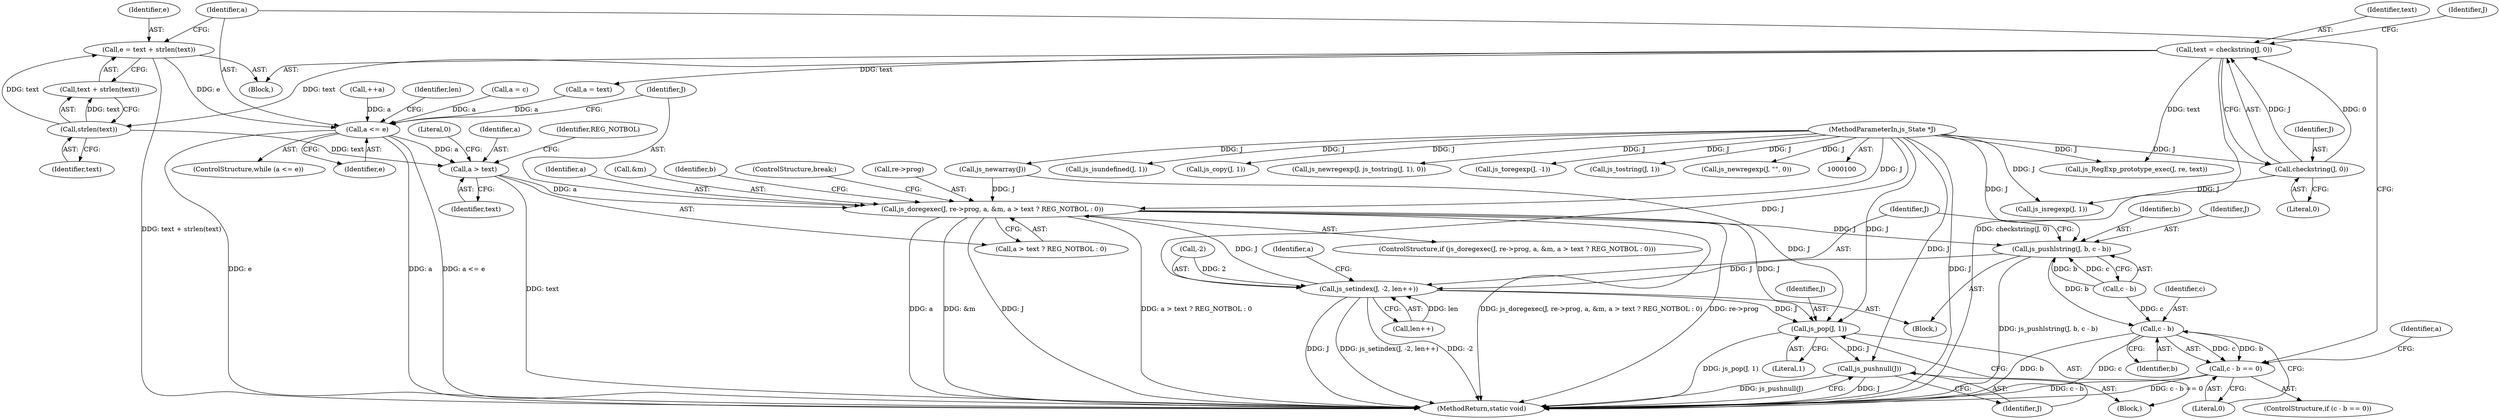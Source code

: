 digraph "0_mujs_00d4606c3baf813b7b1c176823b2729bf51002a2_1@integer" {
"1000171" [label="(Call,e = text + strlen(text))"];
"1000175" [label="(Call,strlen(text))"];
"1000111" [label="(Call,text = checkstring(J, 0))"];
"1000113" [label="(Call,checkstring(J, 0))"];
"1000101" [label="(MethodParameterIn,js_State *J)"];
"1000178" [label="(Call,a <= e)"];
"1000192" [label="(Call,a > text)"];
"1000183" [label="(Call,js_doregexec(J, re->prog, a, &m, a > text ? REG_NOTBOL : 0))"];
"1000216" [label="(Call,js_pushlstring(J, b, c - b))"];
"1000222" [label="(Call,js_setindex(J, -2, len++))"];
"1000244" [label="(Call,js_pop(J, 1))"];
"1000247" [label="(Call,js_pushnull(J))"];
"1000233" [label="(Call,c - b)"];
"1000232" [label="(Call,c - b == 0)"];
"1000249" [label="(MethodReturn,static void)"];
"1000226" [label="(Call,len++)"];
"1000189" [label="(Call,&m)"];
"1000184" [label="(Identifier,J)"];
"1000111" [label="(Call,text = checkstring(J, 0))"];
"1000247" [label="(Call,js_pushnull(J))"];
"1000117" [label="(Call,js_isregexp(J, 1))"];
"1000125" [label="(Call,js_isundefined(J, 1))"];
"1000102" [label="(Block,)"];
"1000244" [label="(Call,js_pop(J, 1))"];
"1000219" [label="(Call,c - b)"];
"1000101" [label="(MethodParameterIn,js_State *J)"];
"1000182" [label="(ControlStructure,if (js_doregexec(J, re->prog, a, &m, a > text ? REG_NOTBOL : 0)))"];
"1000179" [label="(Identifier,a)"];
"1000163" [label="(Call,js_newarray(J))"];
"1000199" [label="(Identifier,b)"];
"1000223" [label="(Identifier,J)"];
"1000243" [label="(Block,)"];
"1000114" [label="(Identifier,J)"];
"1000237" [label="(Call,++a)"];
"1000197" [label="(ControlStructure,break;)"];
"1000232" [label="(Call,c - b == 0)"];
"1000235" [label="(Identifier,b)"];
"1000120" [label="(Call,js_copy(J, 1))"];
"1000115" [label="(Literal,0)"];
"1000180" [label="(Identifier,e)"];
"1000194" [label="(Identifier,text)"];
"1000196" [label="(Literal,0)"];
"1000236" [label="(Literal,0)"];
"1000133" [label="(Call,js_newregexp(J, js_tostring(J, 1), 0))"];
"1000178" [label="(Call,a <= e)"];
"1000113" [label="(Call,checkstring(J, 0))"];
"1000118" [label="(Identifier,J)"];
"1000141" [label="(Call,js_toregexp(J, -1))"];
"1000135" [label="(Call,js_tostring(J, 1))"];
"1000193" [label="(Identifier,a)"];
"1000173" [label="(Call,text + strlen(text))"];
"1000191" [label="(Call,a > text ? REG_NOTBOL : 0)"];
"1000176" [label="(Identifier,text)"];
"1000168" [label="(Call,a = text)"];
"1000112" [label="(Identifier,text)"];
"1000241" [label="(Identifier,len)"];
"1000216" [label="(Call,js_pushlstring(J, b, c - b))"];
"1000128" [label="(Call,js_newregexp(J, \"\", 0))"];
"1000246" [label="(Literal,1)"];
"1000238" [label="(Identifier,a)"];
"1000175" [label="(Call,strlen(text))"];
"1000172" [label="(Identifier,e)"];
"1000222" [label="(Call,js_setindex(J, -2, len++))"];
"1000192" [label="(Call,a > text)"];
"1000183" [label="(Call,js_doregexec(J, re->prog, a, &m, a > text ? REG_NOTBOL : 0))"];
"1000195" [label="(Identifier,REG_NOTBOL)"];
"1000217" [label="(Identifier,J)"];
"1000224" [label="(Call,-2)"];
"1000228" [label="(Call,a = c)"];
"1000231" [label="(ControlStructure,if (c - b == 0))"];
"1000218" [label="(Identifier,b)"];
"1000185" [label="(Call,re->prog)"];
"1000181" [label="(Block,)"];
"1000177" [label="(ControlStructure,while (a <= e))"];
"1000233" [label="(Call,c - b)"];
"1000245" [label="(Identifier,J)"];
"1000234" [label="(Identifier,c)"];
"1000171" [label="(Call,e = text + strlen(text))"];
"1000248" [label="(Identifier,J)"];
"1000229" [label="(Identifier,a)"];
"1000153" [label="(Call,js_RegExp_prototype_exec(J, re, text))"];
"1000188" [label="(Identifier,a)"];
"1000171" -> "1000102"  [label="AST: "];
"1000171" -> "1000173"  [label="CFG: "];
"1000172" -> "1000171"  [label="AST: "];
"1000173" -> "1000171"  [label="AST: "];
"1000179" -> "1000171"  [label="CFG: "];
"1000171" -> "1000249"  [label="DDG: text + strlen(text)"];
"1000175" -> "1000171"  [label="DDG: text"];
"1000171" -> "1000178"  [label="DDG: e"];
"1000175" -> "1000173"  [label="AST: "];
"1000175" -> "1000176"  [label="CFG: "];
"1000176" -> "1000175"  [label="AST: "];
"1000173" -> "1000175"  [label="CFG: "];
"1000175" -> "1000173"  [label="DDG: text"];
"1000111" -> "1000175"  [label="DDG: text"];
"1000175" -> "1000192"  [label="DDG: text"];
"1000111" -> "1000102"  [label="AST: "];
"1000111" -> "1000113"  [label="CFG: "];
"1000112" -> "1000111"  [label="AST: "];
"1000113" -> "1000111"  [label="AST: "];
"1000118" -> "1000111"  [label="CFG: "];
"1000111" -> "1000249"  [label="DDG: checkstring(J, 0)"];
"1000113" -> "1000111"  [label="DDG: J"];
"1000113" -> "1000111"  [label="DDG: 0"];
"1000111" -> "1000153"  [label="DDG: text"];
"1000111" -> "1000168"  [label="DDG: text"];
"1000113" -> "1000115"  [label="CFG: "];
"1000114" -> "1000113"  [label="AST: "];
"1000115" -> "1000113"  [label="AST: "];
"1000101" -> "1000113"  [label="DDG: J"];
"1000113" -> "1000117"  [label="DDG: J"];
"1000101" -> "1000100"  [label="AST: "];
"1000101" -> "1000249"  [label="DDG: J"];
"1000101" -> "1000117"  [label="DDG: J"];
"1000101" -> "1000120"  [label="DDG: J"];
"1000101" -> "1000125"  [label="DDG: J"];
"1000101" -> "1000128"  [label="DDG: J"];
"1000101" -> "1000133"  [label="DDG: J"];
"1000101" -> "1000135"  [label="DDG: J"];
"1000101" -> "1000141"  [label="DDG: J"];
"1000101" -> "1000153"  [label="DDG: J"];
"1000101" -> "1000163"  [label="DDG: J"];
"1000101" -> "1000183"  [label="DDG: J"];
"1000101" -> "1000216"  [label="DDG: J"];
"1000101" -> "1000222"  [label="DDG: J"];
"1000101" -> "1000244"  [label="DDG: J"];
"1000101" -> "1000247"  [label="DDG: J"];
"1000178" -> "1000177"  [label="AST: "];
"1000178" -> "1000180"  [label="CFG: "];
"1000179" -> "1000178"  [label="AST: "];
"1000180" -> "1000178"  [label="AST: "];
"1000184" -> "1000178"  [label="CFG: "];
"1000241" -> "1000178"  [label="CFG: "];
"1000178" -> "1000249"  [label="DDG: a"];
"1000178" -> "1000249"  [label="DDG: a <= e"];
"1000178" -> "1000249"  [label="DDG: e"];
"1000168" -> "1000178"  [label="DDG: a"];
"1000237" -> "1000178"  [label="DDG: a"];
"1000228" -> "1000178"  [label="DDG: a"];
"1000178" -> "1000192"  [label="DDG: a"];
"1000192" -> "1000191"  [label="AST: "];
"1000192" -> "1000194"  [label="CFG: "];
"1000193" -> "1000192"  [label="AST: "];
"1000194" -> "1000192"  [label="AST: "];
"1000195" -> "1000192"  [label="CFG: "];
"1000196" -> "1000192"  [label="CFG: "];
"1000192" -> "1000249"  [label="DDG: text"];
"1000192" -> "1000183"  [label="DDG: a"];
"1000183" -> "1000182"  [label="AST: "];
"1000183" -> "1000191"  [label="CFG: "];
"1000184" -> "1000183"  [label="AST: "];
"1000185" -> "1000183"  [label="AST: "];
"1000188" -> "1000183"  [label="AST: "];
"1000189" -> "1000183"  [label="AST: "];
"1000191" -> "1000183"  [label="AST: "];
"1000197" -> "1000183"  [label="CFG: "];
"1000199" -> "1000183"  [label="CFG: "];
"1000183" -> "1000249"  [label="DDG: re->prog"];
"1000183" -> "1000249"  [label="DDG: a"];
"1000183" -> "1000249"  [label="DDG: &m"];
"1000183" -> "1000249"  [label="DDG: J"];
"1000183" -> "1000249"  [label="DDG: a > text ? REG_NOTBOL : 0"];
"1000183" -> "1000249"  [label="DDG: js_doregexec(J, re->prog, a, &m, a > text ? REG_NOTBOL : 0)"];
"1000163" -> "1000183"  [label="DDG: J"];
"1000222" -> "1000183"  [label="DDG: J"];
"1000183" -> "1000216"  [label="DDG: J"];
"1000183" -> "1000244"  [label="DDG: J"];
"1000216" -> "1000181"  [label="AST: "];
"1000216" -> "1000219"  [label="CFG: "];
"1000217" -> "1000216"  [label="AST: "];
"1000218" -> "1000216"  [label="AST: "];
"1000219" -> "1000216"  [label="AST: "];
"1000223" -> "1000216"  [label="CFG: "];
"1000216" -> "1000249"  [label="DDG: js_pushlstring(J, b, c - b)"];
"1000219" -> "1000216"  [label="DDG: b"];
"1000219" -> "1000216"  [label="DDG: c"];
"1000216" -> "1000222"  [label="DDG: J"];
"1000216" -> "1000233"  [label="DDG: b"];
"1000222" -> "1000181"  [label="AST: "];
"1000222" -> "1000226"  [label="CFG: "];
"1000223" -> "1000222"  [label="AST: "];
"1000224" -> "1000222"  [label="AST: "];
"1000226" -> "1000222"  [label="AST: "];
"1000229" -> "1000222"  [label="CFG: "];
"1000222" -> "1000249"  [label="DDG: J"];
"1000222" -> "1000249"  [label="DDG: js_setindex(J, -2, len++)"];
"1000222" -> "1000249"  [label="DDG: -2"];
"1000224" -> "1000222"  [label="DDG: 2"];
"1000226" -> "1000222"  [label="DDG: len"];
"1000222" -> "1000244"  [label="DDG: J"];
"1000244" -> "1000243"  [label="AST: "];
"1000244" -> "1000246"  [label="CFG: "];
"1000245" -> "1000244"  [label="AST: "];
"1000246" -> "1000244"  [label="AST: "];
"1000248" -> "1000244"  [label="CFG: "];
"1000244" -> "1000249"  [label="DDG: js_pop(J, 1)"];
"1000163" -> "1000244"  [label="DDG: J"];
"1000244" -> "1000247"  [label="DDG: J"];
"1000247" -> "1000243"  [label="AST: "];
"1000247" -> "1000248"  [label="CFG: "];
"1000248" -> "1000247"  [label="AST: "];
"1000249" -> "1000247"  [label="CFG: "];
"1000247" -> "1000249"  [label="DDG: J"];
"1000247" -> "1000249"  [label="DDG: js_pushnull(J)"];
"1000233" -> "1000232"  [label="AST: "];
"1000233" -> "1000235"  [label="CFG: "];
"1000234" -> "1000233"  [label="AST: "];
"1000235" -> "1000233"  [label="AST: "];
"1000236" -> "1000233"  [label="CFG: "];
"1000233" -> "1000249"  [label="DDG: b"];
"1000233" -> "1000249"  [label="DDG: c"];
"1000233" -> "1000232"  [label="DDG: c"];
"1000233" -> "1000232"  [label="DDG: b"];
"1000219" -> "1000233"  [label="DDG: c"];
"1000232" -> "1000231"  [label="AST: "];
"1000232" -> "1000236"  [label="CFG: "];
"1000236" -> "1000232"  [label="AST: "];
"1000179" -> "1000232"  [label="CFG: "];
"1000238" -> "1000232"  [label="CFG: "];
"1000232" -> "1000249"  [label="DDG: c - b == 0"];
"1000232" -> "1000249"  [label="DDG: c - b"];
}

